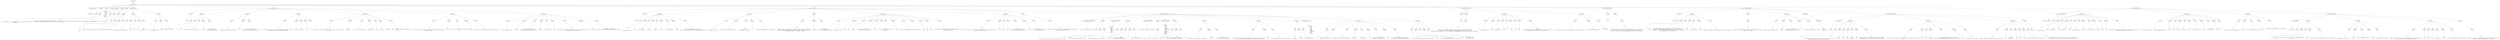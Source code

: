 digraph hierarchy {

node [fontname=Helvetica]
edge [style=dashed]

doc_0 [label="doc - 269"]


doc_0 -> { section_1}
{rank=same; section_1}

section_1 [label="section: 1-239"]


section_1 -> { header_2 prose_3 prose_4 codeblock_5 prose_6 prose_7 section_8 section_9 section_10 section_11 section_12 section_13 section_14}
{rank=same; header_2 prose_3 prose_4 codeblock_5 prose_6 prose_7 section_8 section_9 section_10 section_11 section_12 section_13 section_14}

header_2 [label="1 : Codex format"]

prose_3 [label="prose"]

prose_4 [label="prose"]

codeblock_5 [label="code block 10-18"]

prose_6 [label="prose"]

prose_7 [label="prose"]

section_8 [label="section: 24-32"]

section_9 [label="section: 33-59"]

section_10 [label="section: 60-88"]

section_11 [label="section: 164-176"]

section_12 [label="section: 177-183"]

section_13 [label="section: 184-220"]

section_14 [label="section: 240-255"]


header_2 -> leaf_15
leaf_15  [color=Gray,shape=rectangle,fontname=Inconsolata,label="* Codex format"]
prose_3 -> { raw_16}
{rank=same; raw_16}

raw_16 [label="raw"]


raw_16 -> leaf_17
leaf_17  [color=Gray,shape=rectangle,fontname=Inconsolata,label="


  The codex format is how bridge expects to find a useful ingenium to be
organized. 
"]
prose_4 -> { raw_18}
{rank=same; raw_18}

raw_18 [label="raw"]


raw_18 -> leaf_19
leaf_19  [color=Gray,shape=rectangle,fontname=Inconsolata,label="
The structure is [deliberately simple](#assert-is-codex).  Let us say we are
writing an ingenium called Genesis.  We might have a structure like so:
"]
codeblock_5 -> leaf_20
leaf_20  [color=Gray,shape=rectangle,fontname=Inconsolata,label="- /genesis
  - /orb
  - /src
  - /doc
  - /lib
  - /etc  
  - genesis"]
prose_6 -> { raw_21}
{rank=same; raw_21}

raw_21 [label="raw"]


raw_21 -> leaf_22
leaf_22  [color=Gray,shape=rectangle,fontname=Inconsolata,label="
We see that we have a directory, five subsidiaries, and an eponymous file.
"]
prose_7 -> { raw_23}
{rank=same; raw_23}

raw_23 [label="raw"]


raw_23 -> leaf_24
leaf_24  [color=Gray,shape=rectangle,fontname=Inconsolata,label="
So far so good. 
"]
section_8 -> { header_25 prose_26 prose_27 prose_28}
{rank=same; header_25 prose_26 prose_27 prose_28}

header_25 [label="2 : orb"]

prose_26 [label="prose"]

prose_27 [label="prose"]

prose_28 [label="prose"]


header_25 -> leaf_29
leaf_29  [color=Gray,shape=rectangle,fontname=Inconsolata,label="** orb"]
prose_26 -> { raw_30 literal_31 raw_32}
{rank=same; raw_30 literal_31 raw_32}

raw_30 [label="raw"]

literal_31 [label="literal"]

raw_32 [label="raw"]


raw_30 -> leaf_33
leaf_33  [color=Gray,shape=rectangle,fontname=Inconsolata,label="

  The "]
literal_31 -> leaf_34
leaf_34  [color=Gray,shape=rectangle,fontname=Inconsolata,label="/orb"]
raw_32 -> leaf_35
leaf_35  [color=Gray,shape=rectangle,fontname=Inconsolata,label="directory is the source of all truth. It contains Grimoires.
"]
prose_27 -> { raw_36 literal_37 raw_38 literal_39 raw_40}
{rank=same; raw_36 literal_37 raw_38 literal_39 raw_40}

raw_36 [label="raw"]

literal_37 [label="literal"]

raw_38 [label="raw"]

literal_39 [label="literal"]

raw_40 [label="raw"]


raw_36 -> leaf_41
leaf_41  [color=Gray,shape=rectangle,fontname=Inconsolata,label="
These are woven and knitted into "]
literal_37 -> leaf_42
leaf_42  [color=Gray,shape=rectangle,fontname=Inconsolata,label="/doc"]
raw_38 -> leaf_43
leaf_43  [color=Gray,shape=rectangle,fontname=Inconsolata,label="and "]
literal_39 -> leaf_44
leaf_44  [color=Gray,shape=rectangle,fontname=Inconsolata,label="/src"]
raw_40 -> leaf_45
leaf_45  [color=Gray,shape=rectangle,fontname=Inconsolata,label=", respectively.
"]
prose_28 -> { raw_46 literal_47 raw_48}
{rank=same; raw_46 literal_47 raw_48}

raw_46 [label="raw"]

literal_47 [label="literal"]

raw_48 [label="raw"]


raw_46 -> leaf_49
leaf_49  [color=Gray,shape=rectangle,fontname=Inconsolata,label="
It is allowable for the "]
literal_47 -> leaf_50
leaf_50  [color=Gray,shape=rectangle,fontname=Inconsolata,label="/orb"]
raw_48 -> leaf_51
leaf_51  [color=Gray,shape=rectangle,fontname=Inconsolata,label="directory to be empty. 

"]
section_9 -> { header_52 prose_53 prose_54 prose_55 prose_56 prose_57 prose_58}
{rank=same; header_52 prose_53 prose_54 prose_55 prose_56 prose_57 prose_58}

header_52 [label="2 : src"]

prose_53 [label="prose"]

prose_54 [label="prose"]

prose_55 [label="prose"]

prose_56 [label="prose"]

prose_57 [label="prose"]

prose_58 [label="prose"]


header_52 -> leaf_59
leaf_59  [color=Gray,shape=rectangle,fontname=Inconsolata,label="** src"]
prose_53 -> { raw_60 literal_61 raw_62 literal_63 raw_64}
{rank=same; raw_60 literal_61 raw_62 literal_63 raw_64}

raw_60 [label="raw"]

literal_61 [label="literal"]

raw_62 [label="raw"]

literal_63 [label="literal"]

raw_64 [label="raw"]


raw_60 -> leaf_65
leaf_65  [color=Gray,shape=rectangle,fontname=Inconsolata,label="
"]
literal_61 -> leaf_66
leaf_66  [color=Gray,shape=rectangle,fontname=Inconsolata,label="/src"]
raw_62 -> leaf_67
leaf_67  [color=Gray,shape=rectangle,fontname=Inconsolata,label="is short for sorcery.  The source is in "]
literal_63 -> leaf_68
leaf_68  [color=Gray,shape=rectangle,fontname=Inconsolata,label="/orb"]
raw_64 -> leaf_69
leaf_69  [color=Gray,shape=rectangle,fontname=Inconsolata,label=".  We call the source to
sorcery transition a knit. 
"]
prose_54 -> { raw_70 literal_71 raw_72}
{rank=same; raw_70 literal_71 raw_72}

raw_70 [label="raw"]

literal_71 [label="literal"]

raw_72 [label="raw"]


raw_70 -> leaf_73
leaf_73  [color=Gray,shape=rectangle,fontname=Inconsolata,label="
  The important thing to know about the "]
literal_71 -> leaf_74
leaf_74  [color=Gray,shape=rectangle,fontname=Inconsolata,label="/src"]
raw_72 -> leaf_75
leaf_75  [color=Gray,shape=rectangle,fontname=Inconsolata,label="directory, is that Genesis 
considers it the home directory at runtime. 
"]
prose_55 -> { raw_76 literal_77 raw_78 literal_79 raw_80}
{rank=same; raw_76 literal_77 raw_78 literal_79 raw_80}

raw_76 [label="raw"]

literal_77 [label="literal"]

raw_78 [label="raw"]

literal_79 [label="literal"]

raw_80 [label="raw"]


raw_76 -> leaf_81
leaf_81  [color=Gray,shape=rectangle,fontname=Inconsolata,label="
It's where the code to run is kept, in whatever arrangement is useful to
the runtime, once it has been knitted out of the "]
literal_77 -> leaf_82
leaf_82  [color=Gray,shape=rectangle,fontname=Inconsolata,label="/orb"]
raw_78 -> leaf_83
leaf_83  [color=Gray,shape=rectangle,fontname=Inconsolata,label="directory by "]
literal_79 -> leaf_84
leaf_84  [color=Gray,shape=rectangle,fontname=Inconsolata,label="grym"]
raw_80 -> leaf_85
leaf_85  [color=Gray,shape=rectangle,fontname=Inconsolata,label=".
"]
prose_56 -> { raw_86 literal_87 raw_88 literal_89 raw_90 italic_91 raw_92}
{rank=same; raw_86 literal_87 raw_88 literal_89 raw_90 italic_91 raw_92}

raw_86 [label="raw"]

literal_87 [label="literal"]

raw_88 [label="raw"]

literal_89 [label="literal"]

raw_90 [label="raw"]

italic_91 [label="italic"]

raw_92 [label="raw"]


raw_86 -> leaf_93
leaf_93  [color=Gray,shape=rectangle,fontname=Inconsolata,label="
Codices tend to be like libraries or like programs.  For a program, the 
format is "]
literal_87 -> leaf_94
leaf_94  [color=Gray,shape=rectangle,fontname=Inconsolata,label="name/name"]
raw_88 -> leaf_95
leaf_95  [color=Gray,shape=rectangle,fontname=Inconsolata,label=", for a library, an alternative is "]
literal_89 -> leaf_96
leaf_96  [color=Gray,shape=rectangle,fontname=Inconsolata,label="name/src/name/"]
raw_90 -> leaf_97
leaf_97  [color=Gray,shape=rectangle,fontname=Inconsolata,label=",
and"]
italic_91 -> leaf_98
leaf_98  [color=Gray,shape=rectangle,fontname=Inconsolata,label="or =name"]
raw_92 -> leaf_99
leaf_99  [color=Gray,shape=rectangle,fontname=Inconsolata,label="src/name.ext=.  This is handy for codicies which happen to be
both.
"]
prose_57 -> { raw_100 literal_101 raw_102 literal_103 raw_104}
{rank=same; raw_100 literal_101 raw_102 literal_103 raw_104}

raw_100 [label="raw"]

literal_101 [label="literal"]

raw_102 [label="raw"]

literal_103 [label="literal"]

raw_104 [label="raw"]


raw_100 -> leaf_105
leaf_105  [color=Gray,shape=rectangle,fontname=Inconsolata,label="
In order to support the delicate operation of wrapping existing codebases
into codex format, "]
literal_101 -> leaf_106
leaf_106  [color=Gray,shape=rectangle,fontname=Inconsolata,label="/src"]
raw_102 -> leaf_107
leaf_107  [color=Gray,shape=rectangle,fontname=Inconsolata,label="can be the only source of truth. In this case
the "]
literal_103 -> leaf_108
leaf_108  [color=Gray,shape=rectangle,fontname=Inconsolata,label="/orb"]
raw_104 -> leaf_109
leaf_109  [color=Gray,shape=rectangle,fontname=Inconsolata,label="directory will either be empty, or contain only dotfiles. 
"]
prose_58 -> { raw_110 literal_111 raw_112 bold_113 raw_114 literal_115 raw_116 literal_117 raw_118}
{rank=same; raw_110 literal_111 raw_112 bold_113 raw_114 literal_115 raw_116 literal_117 raw_118}

raw_110 [label="raw"]

literal_111 [label="literal"]

raw_112 [label="raw"]

bold_113 [label="bold"]

raw_114 [label="raw"]

literal_115 [label="literal"]

raw_116 [label="raw"]

literal_117 [label="literal"]

raw_118 [label="raw"]


raw_110 -> leaf_119
leaf_119  [color=Gray,shape=rectangle,fontname=Inconsolata,label="
A corrolary of this is that "]
literal_111 -> leaf_120
leaf_120  [color=Gray,shape=rectangle,fontname=Inconsolata,label="/src/lib"]
raw_112 -> leaf_121
leaf_121  [color=Gray,shape=rectangle,fontname=Inconsolata,label=", discussed below, does not have
to follow the format described here.  It "]
bold_113 -> leaf_122
leaf_122  [color=Gray,shape=rectangle,fontname=Inconsolata,label="should"]
raw_114 -> leaf_123
leaf_123  [color=Gray,shape=rectangle,fontname=Inconsolata,label=", mind you.  Using "]
literal_115 -> leaf_124
leaf_124  [color=Gray,shape=rectangle,fontname=Inconsolata,label="grym"]
raw_116 -> leaf_125
leaf_125  [color=Gray,shape=rectangle,fontname=Inconsolata,label="
to provide a shallow wrapper around the format is not recondite unless your
tooling is allergic to symlinks; "]
literal_117 -> leaf_126
leaf_126  [color=Gray,shape=rectangle,fontname=Inconsolata,label="grym invert"]
raw_118 -> leaf_127
leaf_127  [color=Gray,shape=rectangle,fontname=Inconsolata,label="is intended to be developed
enough to sort these issues out before alpha release.

"]
section_10 -> { header_128 prose_129 prose_130 prose_131 prose_132 prose_133 prose_134 section_135}
{rank=same; header_128 prose_129 prose_130 prose_131 prose_132 prose_133 prose_134 section_135}

header_128 [label="2 : lib"]

prose_129 [label="prose"]

prose_130 [label="prose"]

prose_131 [label="prose"]

prose_132 [label="prose"]

prose_133 [label="prose"]

prose_134 [label="prose"]

section_135 [label="section: 89-163"]


header_128 -> leaf_136
leaf_136  [color=Gray,shape=rectangle,fontname=Inconsolata,label="** lib"]
prose_129 -> { raw_137 literal_138 raw_139 literal_140 raw_141 literal_142 raw_143 literal_144 raw_145}
{rank=same; raw_137 literal_138 raw_139 literal_140 raw_141 literal_142 raw_143 literal_144 raw_145}

raw_137 [label="raw"]

literal_138 [label="literal"]

raw_139 [label="raw"]

literal_140 [label="literal"]

raw_141 [label="raw"]

literal_142 [label="literal"]

raw_143 [label="raw"]

literal_144 [label="literal"]

raw_145 [label="raw"]


raw_137 -> leaf_146
leaf_146  [color=Gray,shape=rectangle,fontname=Inconsolata,label="

  All dependencies for "]
literal_138 -> leaf_147
leaf_147  [color=Gray,shape=rectangle,fontname=Inconsolata,label="/src"]
raw_139 -> leaf_148
leaf_148  [color=Gray,shape=rectangle,fontname=Inconsolata,label="are to be found at "]
literal_140 -> leaf_149
leaf_149  [color=Gray,shape=rectangle,fontname=Inconsolata,label="/src/lib/"]
raw_141 -> leaf_150
leaf_150  [color=Gray,shape=rectangle,fontname=Inconsolata,label=", a symlink to"]
literal_142 -> leaf_151
leaf_151  [color=Gray,shape=rectangle,fontname=Inconsolata,label="/lib"]
raw_143 -> leaf_152
leaf_152  [color=Gray,shape=rectangle,fontname=Inconsolata,label=".  This is a subtlety.  "]
literal_144 -> leaf_153
leaf_153  [color=Gray,shape=rectangle,fontname=Inconsolata,label="/lib"]
raw_145 -> leaf_154
leaf_154  [color=Gray,shape=rectangle,fontname=Inconsolata,label="itself has one directory per dependency,
which in a normal bridge install will themselves be symlinks. 
"]
prose_130 -> { raw_155 italic_156 raw_157 literal_158 raw_159}
{rank=same; raw_155 italic_156 raw_157 literal_158 raw_159}

raw_155 [label="raw"]

italic_156 [label="italic"]

raw_157 [label="raw"]

literal_158 [label="literal"]

raw_159 [label="raw"]


raw_155 -> leaf_160
leaf_160  [color=Gray,shape=rectangle,fontname=Inconsolata,label="
One reason is that \"src"]
italic_156 -> leaf_161
leaf_161  [color=Gray,shape=rectangle,fontname=Inconsolata,label="lib\" is a simple literal string, while \".."]
raw_157 -> leaf_162
leaf_162  [color=Gray,shape=rectangle,fontname=Inconsolata,label="lib\" is a
description, with a verb, "]
literal_158 -> leaf_163
leaf_163  [color=Gray,shape=rectangle,fontname=Inconsolata,label=".."]
raw_159 -> leaf_164
leaf_164  [color=Gray,shape=rectangle,fontname=Inconsolata,label=", that is appreciably harder to reason about. 
"]
prose_131 -> { raw_165 literal_166 raw_167}
{rank=same; raw_165 literal_166 raw_167}

raw_165 [label="raw"]

literal_166 [label="literal"]

raw_167 [label="raw"]


raw_165 -> leaf_168
leaf_168  [color=Gray,shape=rectangle,fontname=Inconsolata,label="
Another is that it's a brown M & M. One way to make sure you don't make poor
assumptions about filesystems being literal is to make a mandatory symlink part
of the description format for programs.  It gives "]
literal_166 -> leaf_169
leaf_169  [color=Gray,shape=rectangle,fontname=Inconsolata,label="bridge"]
raw_167 -> leaf_170
leaf_170  [color=Gray,shape=rectangle,fontname=Inconsolata,label="tools something to
look for, when deciding what to do.
"]
prose_132 -> { raw_171 literal_172 raw_173 literal_174 raw_175 literal_176 raw_177 literal_178 raw_179 literal_180 raw_181 literal_182 raw_183}
{rank=same; raw_171 literal_172 raw_173 literal_174 raw_175 literal_176 raw_177 literal_178 raw_179 literal_180 raw_181 literal_182 raw_183}

raw_171 [label="raw"]

literal_172 [label="literal"]

raw_173 [label="raw"]

literal_174 [label="literal"]

raw_175 [label="raw"]

literal_176 [label="literal"]

raw_177 [label="raw"]

literal_178 [label="literal"]

raw_179 [label="raw"]

literal_180 [label="literal"]

raw_181 [label="raw"]

literal_182 [label="literal"]

raw_183 [label="raw"]


raw_171 -> leaf_184
leaf_184  [color=Gray,shape=rectangle,fontname=Inconsolata,label="
In the end, I want "]
literal_172 -> leaf_185
leaf_185  [color=Gray,shape=rectangle,fontname=Inconsolata,label="/lib"]
raw_173 -> leaf_186
leaf_186  [color=Gray,shape=rectangle,fontname=Inconsolata,label="and "]
literal_174 -> leaf_187
leaf_187  [color=Gray,shape=rectangle,fontname=Inconsolata,label="/src/lib"]
raw_175 -> leaf_188
leaf_188  [color=Gray,shape=rectangle,fontname=Inconsolata,label=", and I want them to be identical, so
that's how it is. Since "]
literal_176 -> leaf_189
leaf_189  [color=Gray,shape=rectangle,fontname=Inconsolata,label="/src"]
raw_177 -> leaf_190
leaf_190  [color=Gray,shape=rectangle,fontname=Inconsolata,label="is the base directory from the code's 
perspective, "]
literal_178 -> leaf_191
leaf_191  [color=Gray,shape=rectangle,fontname=Inconsolata,label="/lib"]
raw_179 -> leaf_192
leaf_192  [color=Gray,shape=rectangle,fontname=Inconsolata,label="gives you the dependencies directly, and keeps the "]
literal_180 -> leaf_193
leaf_193  [color=Gray,shape=rectangle,fontname=Inconsolata,label="/orb"]
raw_181 -> leaf_194
leaf_194  [color=Gray,shape=rectangle,fontname=Inconsolata,label="
and "]
literal_182 -> leaf_195
leaf_195  [color=Gray,shape=rectangle,fontname=Inconsolata,label="/doc"]
raw_183 -> leaf_196
leaf_196  [color=Gray,shape=rectangle,fontname=Inconsolata,label="out of the way; not hidden, just that a normal program won't refer
to them or affect them.
"]
prose_133 -> { raw_197 literal_198 raw_199 literal_200 raw_201 literal_202 raw_203}
{rank=same; raw_197 literal_198 raw_199 literal_200 raw_201 literal_202 raw_203}

raw_197 [label="raw"]

literal_198 [label="literal"]

raw_199 [label="raw"]

literal_200 [label="literal"]

raw_201 [label="raw"]

literal_202 [label="literal"]

raw_203 [label="raw"]


raw_197 -> leaf_204
leaf_204  [color=Gray,shape=rectangle,fontname=Inconsolata,label="
Quirks are useful.  There's not much bandwidth in a filesystem with which to 
signal. A directory called "]
literal_198 -> leaf_205
leaf_205  [color=Gray,shape=rectangle,fontname=Inconsolata,label="/lib"]
raw_199 -> leaf_206
leaf_206  [color=Gray,shape=rectangle,fontname=Inconsolata,label="under "]
literal_200 -> leaf_207
leaf_207  [color=Gray,shape=rectangle,fontname=Inconsolata,label="/src"]
raw_201 -> leaf_208
leaf_208  [color=Gray,shape=rectangle,fontname=Inconsolata,label="could be anything, if it
resolves to the same absolute path as "]
literal_202 -> leaf_209
leaf_209  [color=Gray,shape=rectangle,fontname=Inconsolata,label="../lib"]
raw_203 -> leaf_210
leaf_210  [color=Gray,shape=rectangle,fontname=Inconsolata,label=", the likelihood we're dealing
with a codex goes up. 
"]
prose_134 -> { raw_211}
{rank=same; raw_211}

raw_211 [label="raw"]


raw_211 -> leaf_212
leaf_212  [color=Gray,shape=rectangle,fontname=Inconsolata,label="
Important note: Codices can include circular dependencies, please do not 
naively search them depth-first. 

"]
section_135 -> { header_213 prose_214 codeblock_215 prose_216 codeblock_217 prose_218 codeblock_219 prose_220 prose_221 prose_222 prose_223 codeblock_224 prose_225 prose_226}
{rank=same; header_213 prose_214 codeblock_215 prose_216 codeblock_217 prose_218 codeblock_219 prose_220 prose_221 prose_222 prose_223 codeblock_224 prose_225 prose_226}

header_213 [label="3 : A further subtlety of /lib"]

prose_214 [label="prose"]

codeblock_215 [label="code block 94-103"]

prose_216 [label="prose"]

codeblock_217 [label="code block 108-110"]

prose_218 [label="prose"]

codeblock_219 [label="code block 114-127"]

prose_220 [label="prose"]

prose_221 [label="prose"]

prose_222 [label="prose"]

prose_223 [label="prose"]

codeblock_224 [label="code block 141-152"]

prose_225 [label="prose"]

prose_226 [label="prose"]


header_213 -> leaf_227
leaf_227  [color=Gray,shape=rectangle,fontname=Inconsolata,label="*** A further subtlety of /lib"]
prose_214 -> { raw_228 literal_229 raw_230}
{rank=same; raw_228 literal_229 raw_230}

raw_228 [label="raw"]

literal_229 [label="literal"]

raw_230 [label="raw"]


raw_228 -> leaf_231
leaf_231  [color=Gray,shape=rectangle,fontname=Inconsolata,label="

Let us say we have a library, also in a codex, which is called "]
literal_229 -> leaf_232
leaf_232  [color=Gray,shape=rectangle,fontname=Inconsolata,label="numbers"]
raw_230 -> leaf_233
leaf_233  [color=Gray,shape=rectangle,fontname=Inconsolata,label=". It
would have a format such as this:
"]
codeblock_215 -> leaf_234
leaf_234  [color=Gray,shape=rectangle,fontname=Inconsolata,label="- /numbers
  - /orb
  - /src
    - numbers.ext
  - /doc
  - /lib
  - /etc
  - numbers"]
prose_216 -> { raw_235 literal_236 raw_237 literal_238 raw_239}
{rank=same; raw_235 literal_236 raw_237 literal_238 raw_239}

raw_235 [label="raw"]

literal_236 [label="literal"]

raw_237 [label="raw"]

literal_238 [label="literal"]

raw_239 [label="raw"]


raw_235 -> leaf_240
leaf_240  [color=Gray,shape=rectangle,fontname=Inconsolata,label="
In order to provide this as a library to "]
literal_236 -> leaf_241
leaf_241  [color=Gray,shape=rectangle,fontname=Inconsolata,label="genesis"]
raw_237 -> leaf_242
leaf_242  [color=Gray,shape=rectangle,fontname=Inconsolata,label=", we create a symlink in
this fashion, presuming that "]
literal_238 -> leaf_243
leaf_243  [color=Gray,shape=rectangle,fontname=Inconsolata,label="."]
raw_239 -> leaf_244
leaf_244  [color=Gray,shape=rectangle,fontname=Inconsolata,label="contains both directories:
"]
codeblock_217 -> leaf_245
leaf_245  [color=Gray,shape=rectangle,fontname=Inconsolata,label="ln -s ./numbers/src/ ./genesis/lib/numbers"]
prose_218 -> { raw_246}
{rank=same; raw_246}

raw_246 [label="raw"]


raw_246 -> leaf_247
leaf_247  [color=Gray,shape=rectangle,fontname=Inconsolata,label="
With this result:
"]
codeblock_219 -> leaf_248
leaf_248  [color=Gray,shape=rectangle,fontname=Inconsolata,label="- /genesis
  - /orb
  - /src
    - /lib ↻
      - /numbers
        - numbers.ext
  - /doc
  - /lib
    - /numbers
      - numbers.ext
  - /etc
  - genesis"]
prose_220 -> { raw_249 literal_250 raw_251}
{rank=same; raw_249 literal_250 raw_251}

raw_249 [label="raw"]

literal_250 [label="literal"]

raw_251 [label="raw"]


raw_249 -> leaf_252
leaf_252  [color=Gray,shape=rectangle,fontname=Inconsolata,label="
This allows "]
literal_250 -> leaf_253
leaf_253  [color=Gray,shape=rectangle,fontname=Inconsolata,label="require"]
raw_251 -> leaf_254
leaf_254  [color=Gray,shape=rectangle,fontname=Inconsolata,label="and friends to refer simply to \"numbers\", or if this
is locally shadowed, \"lib/numbers\". 
"]
prose_221 -> { raw_255 literal_256 raw_257}
{rank=same; raw_255 literal_256 raw_257}

raw_255 [label="raw"]

literal_256 [label="literal"]

raw_257 [label="raw"]


raw_255 -> leaf_258
leaf_258  [color=Gray,shape=rectangle,fontname=Inconsolata,label="
Note that we intend to write a friendly tool, "]
literal_256 -> leaf_259
leaf_259  [color=Gray,shape=rectangle,fontname=Inconsolata,label="manifest"]
raw_257 -> leaf_260
leaf_260  [color=Gray,shape=rectangle,fontname=Inconsolata,label=", which will automate,
or at least smooth out, this process. 
"]
prose_222 -> { raw_261 literal_262 raw_263}
{rank=same; raw_261 literal_262 raw_263}

raw_261 [label="raw"]

literal_262 [label="literal"]

raw_263 [label="raw"]


raw_261 -> leaf_264
leaf_264  [color=Gray,shape=rectangle,fontname=Inconsolata,label="
For now, let's note some of the advantages of this approach.  One may readily
pin a library, provided some snapshot revision control system such as "]
literal_262 -> leaf_265
leaf_265  [color=Gray,shape=rectangle,fontname=Inconsolata,label="git"]
raw_263 -> leaf_266
leaf_266  [color=Gray,shape=rectangle,fontname=Inconsolata,label=",
by simply symlinking to the blob in question.
"]
prose_223 -> { raw_267 literal_268 raw_269}
{rank=same; raw_267 literal_268 raw_269}

raw_267 [label="raw"]

literal_268 [label="literal"]

raw_269 [label="raw"]


raw_267 -> leaf_270
leaf_270  [color=Gray,shape=rectangle,fontname=Inconsolata,label="
In addition, "]
literal_268 -> leaf_271
leaf_271  [color=Gray,shape=rectangle,fontname=Inconsolata,label="/genesis"]
raw_269 -> leaf_272
leaf_272  [color=Gray,shape=rectangle,fontname=Inconsolata,label="may be expanded thus:
"]
codeblock_224 -> leaf_273
leaf_273  [color=Gray,shape=rectangle,fontname=Inconsolata,label="- /genesis
  - /orb
  - /src
  - /doc
  - /lib
    - /numbers ↻
      - /lib ↻
      - numbers.ext
  - /etc
  - genesis"]
prose_225 -> { raw_274 literal_275 raw_276 literal_277 raw_278 literal_279 raw_280 literal_281 raw_282}
{rank=same; raw_274 literal_275 raw_276 literal_277 raw_278 literal_279 raw_280 literal_281 raw_282}

raw_274 [label="raw"]

literal_275 [label="literal"]

raw_276 [label="raw"]

literal_277 [label="literal"]

raw_278 [label="raw"]

literal_279 [label="literal"]

raw_280 [label="raw"]

literal_281 [label="literal"]

raw_282 [label="raw"]


raw_274 -> leaf_283
leaf_283  [color=Gray,shape=rectangle,fontname=Inconsolata,label=""]
literal_275 -> leaf_284
leaf_284  [color=Gray,shape=rectangle,fontname=Inconsolata,label="./genesis/lib/numbers/lib"]
raw_276 -> leaf_285
leaf_285  [color=Gray,shape=rectangle,fontname=Inconsolata,label=", followed, puts us in the actual directory"]
literal_277 -> leaf_286
leaf_286  [color=Gray,shape=rectangle,fontname=Inconsolata,label="./numbers/lib"]
raw_278 -> leaf_287
leaf_287  [color=Gray,shape=rectangle,fontname=Inconsolata,label=".  The elision of "]
literal_279 -> leaf_288
leaf_288  [color=Gray,shape=rectangle,fontname=Inconsolata,label="/src"]
raw_280 -> leaf_289
leaf_289  [color=Gray,shape=rectangle,fontname=Inconsolata,label="is thus fairly well-behaved in
practice.  If directories in "]
literal_281 -> leaf_290
leaf_290  [color=Gray,shape=rectangle,fontname=Inconsolata,label="/lib"]
raw_282 -> leaf_291
leaf_291  [color=Gray,shape=rectangle,fontname=Inconsolata,label="are themselves in codex format this
may be readily checked and taken advantage of.
"]
prose_226 -> { raw_292 literal_293 raw_294 literal_295 raw_296}
{rank=same; raw_292 literal_293 raw_294 literal_295 raw_296}

raw_292 [label="raw"]

literal_293 [label="literal"]

raw_294 [label="raw"]

literal_295 [label="literal"]

raw_296 [label="raw"]


raw_292 -> leaf_297
leaf_297  [color=Gray,shape=rectangle,fontname=Inconsolata,label="
There should be no assumption that directories under "]
literal_293 -> leaf_298
leaf_298  [color=Gray,shape=rectangle,fontname=Inconsolata,label="/lib"]
raw_294 -> leaf_299
leaf_299  [color=Gray,shape=rectangle,fontname=Inconsolata,label="are symlinks,
nor, if they happen to be, that they are codex "]
literal_295 -> leaf_300
leaf_300  [color=Gray,shape=rectangle,fontname=Inconsolata,label="/src"]
raw_296 -> leaf_301
leaf_301  [color=Gray,shape=rectangle,fontname=Inconsolata,label="directories under
their project name. 

"]
section_11 -> { header_302 prose_303 prose_304 prose_305}
{rank=same; header_302 prose_303 prose_304 prose_305}

header_302 [label="2 : doc"]

prose_303 [label="prose"]

prose_304 [label="prose"]

prose_305 [label="prose"]


header_302 -> leaf_306
leaf_306  [color=Gray,shape=rectangle,fontname=Inconsolata,label="** doc"]
prose_303 -> { raw_307}
{rank=same; raw_307}

raw_307 [label="raw"]


raw_307 -> leaf_308
leaf_308  [color=Gray,shape=rectangle,fontname=Inconsolata,label="

  This contains the weave or weaves.  This is itself an opinionated use of HTML
and friends.  A back end responsible for assembling some web view can stick its
product anywhere it chooses; if it's in codex format, the documentation view of the source code will go here.
"]
prose_304 -> { raw_309 literal_310 raw_311 literal_312 raw_313 literal_314 raw_315 literal_316 raw_317}
{rank=same; raw_309 literal_310 raw_311 literal_312 raw_313 literal_314 raw_315 literal_316 raw_317}

raw_309 [label="raw"]

literal_310 [label="literal"]

raw_311 [label="raw"]

literal_312 [label="literal"]

raw_313 [label="raw"]

literal_314 [label="literal"]

raw_315 [label="raw"]

literal_316 [label="literal"]

raw_317 [label="raw"]


raw_309 -> leaf_318
leaf_318  [color=Gray,shape=rectangle,fontname=Inconsolata,label="
The subdirectories of "]
literal_310 -> leaf_319
leaf_319  [color=Gray,shape=rectangle,fontname=Inconsolata,label="/doc"]
raw_311 -> leaf_320
leaf_320  [color=Gray,shape=rectangle,fontname=Inconsolata,label="have names like "]
literal_312 -> leaf_321
leaf_321  [color=Gray,shape=rectangle,fontname=Inconsolata,label="/html"]
raw_313 -> leaf_322
leaf_322  [color=Gray,shape=rectangle,fontname=Inconsolata,label=", "]
literal_314 -> leaf_323
leaf_323  [color=Gray,shape=rectangle,fontname=Inconsolata,label="/md"]
raw_315 -> leaf_324
leaf_324  [color=Gray,shape=rectangle,fontname=Inconsolata,label=", or "]
literal_316 -> leaf_325
leaf_325  [color=Gray,shape=rectangle,fontname=Inconsolata,label="/pdf"]
raw_317 -> leaf_326
leaf_326  [color=Gray,shape=rectangle,fontname=Inconsolata,label=". These
are the main suffixes you would expect to find, to be sure, but refer to 
compilation targets rather than text formats per se. 
"]
prose_305 -> { raw_327 literal_328 raw_329}
{rank=same; raw_327 literal_328 raw_329}

raw_327 [label="raw"]

literal_328 [label="literal"]

raw_329 [label="raw"]


raw_327 -> leaf_330
leaf_330  [color=Gray,shape=rectangle,fontname=Inconsolata,label="
The root for an html weave of Genesis could be expected to be found at "]
literal_328 -> leaf_331
leaf_331  [color=Gray,shape=rectangle,fontname=Inconsolata,label="/genesis/doc/html/genesis.html"]
raw_329 -> leaf_332
leaf_332  [color=Gray,shape=rectangle,fontname=Inconsolata,label=", and so forth. 

"]
section_12 -> { header_333 prose_334}
{rank=same; header_333 prose_334}

header_333 [label="2 : etc"]

prose_334 [label="prose"]


header_333 -> leaf_335
leaf_335  [color=Gray,shape=rectangle,fontname=Inconsolata,label="** etc"]
prose_334 -> { raw_336}
{rank=same; raw_336}

raw_336 [label="raw"]


raw_336 -> leaf_337
leaf_337  [color=Gray,shape=rectangle,fontname=Inconsolata,label="

  Is the first example of an optional codex directory.  It's always good to
have a junk drawer.  Think of it as a lightweight container for assets.  If
a codex just needs a few binaries of the non-executable variety, toss them in
here.
"]
section_13 -> { header_338 prose_339 prose_340 prose_341 structure_342 section_343}
{rank=same; header_338 prose_339 prose_340 prose_341 structure_342 section_343}

header_338 [label="2 : out"]

prose_339 [label="prose"]

prose_340 [label="prose"]

prose_341 [label="prose"]

structure_342 [label="structure"]

section_343 [label="section: 221-239"]


header_338 -> leaf_344
leaf_344  [color=Gray,shape=rectangle,fontname=Inconsolata,label="** out"]
prose_339 -> { raw_345 literal_346 raw_347 literal_348 raw_349 literal_350 raw_351}
{rank=same; raw_345 literal_346 raw_347 literal_348 raw_349 literal_350 raw_351}

raw_345 [label="raw"]

literal_346 [label="literal"]

raw_347 [label="raw"]

literal_348 [label="literal"]

raw_349 [label="raw"]

literal_350 [label="literal"]

raw_351 [label="raw"]


raw_345 -> leaf_352
leaf_352  [color=Gray,shape=rectangle,fontname=Inconsolata,label="

  "]
literal_346 -> leaf_353
leaf_353  [color=Gray,shape=rectangle,fontname=Inconsolata,label="/out"]
raw_347 -> leaf_354
leaf_354  [color=Gray,shape=rectangle,fontname=Inconsolata,label="is likely enough to recur to deserve its own section.  Mostly to 
emphasize that a codex which consists mostly of prose might have a weave
prepared so as to be consumed by another program, as is usual in static or
other site generation.  This would be in "]
literal_348 -> leaf_355
leaf_355  [color=Gray,shape=rectangle,fontname=Inconsolata,label="/out"]
raw_349 -> leaf_356
leaf_356  [color=Gray,shape=rectangle,fontname=Inconsolata,label=", while the various "]
literal_350 -> leaf_357
leaf_357  [color=Gray,shape=rectangle,fontname=Inconsolata,label="/doc"]
raw_351 -> leaf_358
leaf_358  [color=Gray,shape=rectangle,fontname=Inconsolata,label="
weaves are intended for a pre-compilation view of the raw content.
"]
prose_340 -> { raw_359}
{rank=same; raw_359}

raw_359 [label="raw"]


raw_359 -> leaf_360
leaf_360  [color=Gray,shape=rectangle,fontname=Inconsolata,label="
Things like RSS feeds, temporal views, tag enhancement, search bars,
anything of that nature. 
"]
prose_341 -> { raw_361 literal_362 raw_363 literal_364 raw_365}
{rank=same; raw_361 literal_362 raw_363 literal_364 raw_365}

raw_361 [label="raw"]

literal_362 [label="literal"]

raw_363 [label="raw"]

literal_364 [label="literal"]

raw_365 [label="raw"]


raw_361 -> leaf_366
leaf_366  [color=Gray,shape=rectangle,fontname=Inconsolata,label="
One may envision a project folder "]
literal_362 -> leaf_367
leaf_367  [color=Gray,shape=rectangle,fontname=Inconsolata,label="/fodder"]
raw_363 -> leaf_368
leaf_368  [color=Gray,shape=rectangle,fontname=Inconsolata,label="which has only blog posts in it,
which might look like this, where "]
literal_364 -> leaf_369
leaf_369  [color=Gray,shape=rectangle,fontname=Inconsolata,label="."]
raw_365 -> leaf_370
leaf_370  [color=Gray,shape=rectangle,fontname=Inconsolata,label="indicates a directory has no files:
"]
structure_342 -> { hashline_371}
{rank=same; hashline_371}

hashline_371 [label="hashline"]


hashline_371 -> { hashtag_372}
{rank=same; hashtag_372}

hashtag_372 [label="hashtag"]


hashtag_372 -> leaf_373
leaf_373  [color=Gray,shape=rectangle,fontname=Inconsolata,label=""]
section_343 -> { header_374 prose_375 prose_376 prose_377 prose_378}
{rank=same; header_374 prose_375 prose_376 prose_377 prose_378}

header_374 [label="3 : etc etc"]

prose_375 [label="prose"]

prose_376 [label="prose"]

prose_377 [label="prose"]

prose_378 [label="prose"]


header_374 -> leaf_379
leaf_379  [color=Gray,shape=rectangle,fontname=Inconsolata,label="*** etc etc"]
prose_375 -> { raw_380 literal_381 raw_382 literal_383 raw_384 literal_385 raw_386}
{rank=same; raw_380 literal_381 raw_382 literal_383 raw_384 literal_385 raw_386}

raw_380 [label="raw"]

literal_381 [label="literal"]

raw_382 [label="raw"]

literal_383 [label="literal"]

raw_384 [label="raw"]

literal_385 [label="literal"]

raw_386 [label="raw"]


raw_380 -> leaf_387
leaf_387  [color=Gray,shape=rectangle,fontname=Inconsolata,label="

  I'd rather you stick to three letters, but don't intend that my tools will
burn your barn and salt your fields if you don't. "]
literal_381 -> leaf_388
leaf_388  [color=Gray,shape=rectangle,fontname=Inconsolata,label="manifest"]
raw_382 -> leaf_389
leaf_389  [color=Gray,shape=rectangle,fontname=Inconsolata,label="and "]
literal_383 -> leaf_390
leaf_390  [color=Gray,shape=rectangle,fontname=Inconsolata,label="bridge"]
raw_384 -> leaf_391
leaf_391  [color=Gray,shape=rectangle,fontname=Inconsolata,label="only
need an "]
literal_385 -> leaf_392
leaf_392  [color=Gray,shape=rectangle,fontname=Inconsolata,label="/orb"]
raw_386 -> leaf_393
leaf_393  [color=Gray,shape=rectangle,fontname=Inconsolata,label="directory and will try and step lightly around any weirdly 
structured directories of the other names, but no promises. 
"]
prose_376 -> { raw_394 literal_395 raw_396 literal_397 raw_398 literal_399 raw_400}
{rank=same; raw_394 literal_395 raw_396 literal_397 raw_398 literal_399 raw_400}

raw_394 [label="raw"]

literal_395 [label="literal"]

raw_396 [label="raw"]

literal_397 [label="literal"]

raw_398 [label="raw"]

literal_399 [label="literal"]

raw_400 [label="raw"]


raw_394 -> leaf_401
leaf_401  [color=Gray,shape=rectangle,fontname=Inconsolata,label="
The premise is that if you have a few images and icons, they can go directly
into "]
literal_395 -> leaf_402
leaf_402  [color=Gray,shape=rectangle,fontname=Inconsolata,label="/etc"]
raw_396 -> leaf_403
leaf_403  [color=Gray,shape=rectangle,fontname=Inconsolata,label="or in "]
literal_397 -> leaf_404
leaf_404  [color=Gray,shape=rectangle,fontname=Inconsolata,label="/etc/img"]
raw_398 -> leaf_405
leaf_405  [color=Gray,shape=rectangle,fontname=Inconsolata,label=", as you please, while a codex with a whole work
history of hand-crafted image binaries would want a root-level "]
literal_399 -> leaf_406
leaf_406  [color=Gray,shape=rectangle,fontname=Inconsolata,label="/img"]
raw_400 -> leaf_407
leaf_407  [color=Gray,shape=rectangle,fontname=Inconsolata,label="
directory to organize that.
"]
prose_377 -> { raw_408 literal_409 raw_410 literal_411 raw_412 literal_413 raw_414}
{rank=same; raw_408 literal_409 raw_410 literal_411 raw_412 literal_413 raw_414}

raw_408 [label="raw"]

literal_409 [label="literal"]

raw_410 [label="raw"]

literal_411 [label="literal"]

raw_412 [label="raw"]

literal_413 [label="literal"]

raw_414 [label="raw"]


raw_408 -> leaf_415
leaf_415  [color=Gray,shape=rectangle,fontname=Inconsolata,label="
I expect there will be projects for which a top-level "]
literal_409 -> leaf_416
leaf_416  [color=Gray,shape=rectangle,fontname=Inconsolata,label="/bin"]
raw_410 -> leaf_417
leaf_417  [color=Gray,shape=rectangle,fontname=Inconsolata,label="is also
appropriate. "]
literal_411 -> leaf_418
leaf_418  [color=Gray,shape=rectangle,fontname=Inconsolata,label="/tmp"]
raw_412 -> leaf_419
leaf_419  [color=Gray,shape=rectangle,fontname=Inconsolata,label="and "]
literal_413 -> leaf_420
leaf_420  [color=Gray,shape=rectangle,fontname=Inconsolata,label="/log"]
raw_414 -> leaf_421
leaf_421  [color=Gray,shape=rectangle,fontname=Inconsolata,label=", naturally, will show up from time to time. 
"]
prose_378 -> { raw_422}
{rank=same; raw_422}

raw_422 [label="raw"]


raw_422 -> leaf_423
leaf_423  [color=Gray,shape=rectangle,fontname=Inconsolata,label="
I should probably add some kind of dotfile at the root without which the
bettertools will refuse to recursively mangle a filesystem.  Hmm.

"]
section_14 -> { header_424 prose_425 prose_426 prose_427 section_428}
{rank=same; header_424 prose_425 prose_426 prose_427 section_428}

header_424 [label="2 : (assert is-codex?)"]

prose_425 [label="prose"]

prose_426 [label="prose"]

prose_427 [label="prose"]

section_428 [label="section: 256-269"]


header_424 -> leaf_429
leaf_429  [color=Gray,shape=rectangle,fontname=Inconsolata,label="** (assert is-codex?)"]
prose_425 -> { raw_430 literal_431 raw_432 literal_433 raw_434 literal_435 raw_436 literal_437 raw_438 literal_439 raw_440 literal_441 raw_442}
{rank=same; raw_430 literal_431 raw_432 literal_433 raw_434 literal_435 raw_436 literal_437 raw_438 literal_439 raw_440 literal_441 raw_442}

raw_430 [label="raw"]

literal_431 [label="literal"]

raw_432 [label="raw"]

literal_433 [label="literal"]

raw_434 [label="raw"]

literal_435 [label="literal"]

raw_436 [label="raw"]

literal_437 [label="literal"]

raw_438 [label="raw"]

literal_439 [label="literal"]

raw_440 [label="raw"]

literal_441 [label="literal"]

raw_442 [label="raw"]


raw_430 -> leaf_443
leaf_443  [color=Gray,shape=rectangle,fontname=Inconsolata,label="

  If a directory has an "]
literal_431 -> leaf_444
leaf_444  [color=Gray,shape=rectangle,fontname=Inconsolata,label="/orb"]
raw_432 -> leaf_445
leaf_445  [color=Gray,shape=rectangle,fontname=Inconsolata,label="directory, a "]
literal_433 -> leaf_446
leaf_446  [color=Gray,shape=rectangle,fontname=Inconsolata,label="/src"]
raw_434 -> leaf_447
leaf_447  [color=Gray,shape=rectangle,fontname=Inconsolata,label="directory, a "]
literal_435 -> leaf_448
leaf_448  [color=Gray,shape=rectangle,fontname=Inconsolata,label="/lib"]
raw_436 -> leaf_449
leaf_449  [color=Gray,shape=rectangle,fontname=Inconsolata,label="
directory, and a "]
literal_437 -> leaf_450
leaf_450  [color=Gray,shape=rectangle,fontname=Inconsolata,label="/src/lib"]
raw_438 -> leaf_451
leaf_451  [color=Gray,shape=rectangle,fontname=Inconsolata,label="directory, and the "]
literal_439 -> leaf_452
leaf_452  [color=Gray,shape=rectangle,fontname=Inconsolata,label="/src/lib"]
raw_440 -> leaf_453
leaf_453  [color=Gray,shape=rectangle,fontname=Inconsolata,label="and "]
literal_441 -> leaf_454
leaf_454  [color=Gray,shape=rectangle,fontname=Inconsolata,label="/lib"]
raw_442 -> leaf_455
leaf_455  [color=Gray,shape=rectangle,fontname=Inconsolata,label="
directories are the same entity, my tools will conclude they are in a 
familiar environment and... do things. 
"]
prose_426 -> { raw_456 literal_457 raw_458 literal_459 raw_460 literal_461 raw_462 literal_463 raw_464 literal_465 raw_466}
{rank=same; raw_456 literal_457 raw_458 literal_459 raw_460 literal_461 raw_462 literal_463 raw_464 literal_465 raw_466}

raw_456 [label="raw"]

literal_457 [label="literal"]

raw_458 [label="raw"]

literal_459 [label="literal"]

raw_460 [label="raw"]

literal_461 [label="literal"]

raw_462 [label="raw"]

literal_463 [label="literal"]

raw_464 [label="raw"]

literal_465 [label="literal"]

raw_466 [label="raw"]


raw_456 -> leaf_467
leaf_467  [color=Gray,shape=rectangle,fontname=Inconsolata,label="
There need be no contents.  It's also allowable that both "]
literal_457 -> leaf_468
leaf_468  [color=Gray,shape=rectangle,fontname=Inconsolata,label="/src/lib"]
raw_458 -> leaf_469
leaf_469  [color=Gray,shape=rectangle,fontname=Inconsolata,label="and"]
literal_459 -> leaf_470
leaf_470  [color=Gray,shape=rectangle,fontname=Inconsolata,label="/lib"]
raw_460 -> leaf_471
leaf_471  [color=Gray,shape=rectangle,fontname=Inconsolata,label="exist provided "]
literal_461 -> leaf_472
leaf_472  [color=Gray,shape=rectangle,fontname=Inconsolata,label="/lib"]
raw_462 -> leaf_473
leaf_473  [color=Gray,shape=rectangle,fontname=Inconsolata,label="is empty, or even for "]
literal_463 -> leaf_474
leaf_474  [color=Gray,shape=rectangle,fontname=Inconsolata,label="/lib"]
raw_464 -> leaf_475
leaf_475  [color=Gray,shape=rectangle,fontname=Inconsolata,label="to be the symlink
to "]
literal_465 -> leaf_476
leaf_476  [color=Gray,shape=rectangle,fontname=Inconsolata,label="/src/lib"]
raw_466 -> leaf_477
leaf_477  [color=Gray,shape=rectangle,fontname=Inconsolata,label=".
"]
prose_427 -> { raw_478 literal_479 raw_480 literal_481 raw_482}
{rank=same; raw_478 literal_479 raw_480 literal_481 raw_482}

raw_478 [label="raw"]

literal_479 [label="literal"]

raw_480 [label="raw"]

literal_481 [label="literal"]

raw_482 [label="raw"]


raw_478 -> leaf_483
leaf_483  [color=Gray,shape=rectangle,fontname=Inconsolata,label="
Any other condition, particularly "]
literal_479 -> leaf_484
leaf_484  [color=Gray,shape=rectangle,fontname=Inconsolata,label="/src/lib"]
raw_480 -> leaf_485
leaf_485  [color=Gray,shape=rectangle,fontname=Inconsolata,label="being a literal directory while"]
literal_481 -> leaf_486
leaf_486  [color=Gray,shape=rectangle,fontname=Inconsolata,label="/lib"]
raw_482 -> leaf_487
leaf_487  [color=Gray,shape=rectangle,fontname=Inconsolata,label="is a different one with contents, is not a codex. 


"]
section_428 -> { header_488 prose_489 prose_490 prose_491 prose_492}
{rank=same; header_488 prose_489 prose_490 prose_491 prose_492}

header_488 [label="3 : grym files"]

prose_489 [label="prose"]

prose_490 [label="prose"]

prose_491 [label="prose"]

prose_492 [label="prose"]


header_488 -> leaf_493
leaf_493  [color=Gray,shape=rectangle,fontname=Inconsolata,label="*** grym files"]
prose_489 -> { raw_494 literal_495 raw_496 literal_497 raw_498}
{rank=same; raw_494 literal_495 raw_496 literal_497 raw_498}

raw_494 [label="raw"]

literal_495 [label="literal"]

raw_496 [label="raw"]

literal_497 [label="literal"]

raw_498 [label="raw"]


raw_494 -> leaf_499
leaf_499  [color=Gray,shape=rectangle,fontname=Inconsolata,label="
"]
literal_495 -> leaf_500
leaf_500  [color=Gray,shape=rectangle,fontname=Inconsolata,label="bridge"]
raw_496 -> leaf_501
leaf_501  [color=Gray,shape=rectangle,fontname=Inconsolata,label="shouldn't absolutely require that a codex-compliant directory
involve "]
literal_497 -> leaf_502
leaf_502  [color=Gray,shape=rectangle,fontname=Inconsolata,label="grym"]
raw_498 -> leaf_503
leaf_503  [color=Gray,shape=rectangle,fontname=Inconsolata,label="in any capacity.  This is still the normal state of affairs.
"]
prose_490 -> { raw_504 literal_505 raw_506 literal_507 raw_508}
{rank=same; raw_504 literal_505 raw_506 literal_507 raw_508}

raw_504 [label="raw"]

literal_505 [label="literal"]

raw_506 [label="raw"]

literal_507 [label="literal"]

raw_508 [label="raw"]


raw_504 -> leaf_509
leaf_509  [color=Gray,shape=rectangle,fontname=Inconsolata,label="
The additional criteria are a "]
literal_505 -> leaf_510
leaf_510  [color=Gray,shape=rectangle,fontname=Inconsolata,label=".grymrc"]
raw_506 -> leaf_511
leaf_511  [color=Gray,shape=rectangle,fontname=Inconsolata,label="file at the root, and that's it. 
A "]
literal_507 -> leaf_512
leaf_512  [color=Gray,shape=rectangle,fontname=Inconsolata,label="/.grym"]
raw_508 -> leaf_513
leaf_513  [color=Gray,shape=rectangle,fontname=Inconsolata,label="directory is also reserved. 
"]
prose_491 -> { raw_514 literal_515 raw_516 literal_517 raw_518 literal_519 raw_520}
{rank=same; raw_514 literal_515 raw_516 literal_517 raw_518 literal_519 raw_520}

raw_514 [label="raw"]

literal_515 [label="literal"]

raw_516 [label="raw"]

literal_517 [label="literal"]

raw_518 [label="raw"]

literal_519 [label="literal"]

raw_520 [label="raw"]


raw_514 -> leaf_521
leaf_521  [color=Gray,shape=rectangle,fontname=Inconsolata,label="
These aren't part of the core assertion because I want to support putting 
an existing project in the sorcery drawer, adding an "]
literal_515 -> leaf_522
leaf_522  [color=Gray,shape=rectangle,fontname=Inconsolata,label="/orb"]
raw_516 -> leaf_523
leaf_523  [color=Gray,shape=rectangle,fontname=Inconsolata,label="and "]
literal_517 -> leaf_524
leaf_524  [color=Gray,shape=rectangle,fontname=Inconsolata,label="/lib"]
raw_518 -> leaf_525
leaf_525  [color=Gray,shape=rectangle,fontname=Inconsolata,label="
and purling a "]
literal_519 -> leaf_526
leaf_526  [color=Gray,shape=rectangle,fontname=Inconsolata,label="/src/lib"]
raw_520 -> leaf_527
leaf_527  [color=Gray,shape=rectangle,fontname=Inconsolata,label="to please the djinn, and letting that work.
"]
prose_492 -> { raw_528}
{rank=same; raw_528}

raw_528 [label="raw"]


raw_528 -> leaf_529
leaf_529  [color=Gray,shape=rectangle,fontname=Inconsolata,label="
There is no need in such an instance to pretend the sorcery emanates from 
the orb.  It may be enfolded or not, at leisure. "]

}
